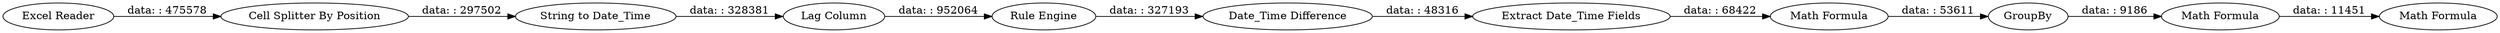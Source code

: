 digraph {
	"-4180609515639530609_92" [label="Date_Time Difference"]
	"-4180609515639530609_93" [label="Rule Engine"]
	"-4180609515639530609_86" [label="Cell Splitter By Position"]
	"-4180609515639530609_84" [label="String to Date_Time"]
	"-4180609515639530609_98" [label="Math Formula"]
	"-4180609515639530609_97" [label="Math Formula"]
	"-4180609515639530609_94" [label="Extract Date_Time Fields"]
	"-4180609515639530609_83" [label="Excel Reader"]
	"-4180609515639530609_91" [label="Lag Column"]
	"-4180609515639530609_96" [label="Math Formula"]
	"-4180609515639530609_95" [label=GroupBy]
	"-4180609515639530609_92" -> "-4180609515639530609_94" [label="data: : 48316"]
	"-4180609515639530609_91" -> "-4180609515639530609_93" [label="data: : 952064"]
	"-4180609515639530609_96" -> "-4180609515639530609_95" [label="data: : 53611"]
	"-4180609515639530609_97" -> "-4180609515639530609_98" [label="data: : 11451"]
	"-4180609515639530609_83" -> "-4180609515639530609_86" [label="data: : 475578"]
	"-4180609515639530609_86" -> "-4180609515639530609_84" [label="data: : 297502"]
	"-4180609515639530609_95" -> "-4180609515639530609_97" [label="data: : 9186"]
	"-4180609515639530609_84" -> "-4180609515639530609_91" [label="data: : 328381"]
	"-4180609515639530609_93" -> "-4180609515639530609_92" [label="data: : 327193"]
	"-4180609515639530609_94" -> "-4180609515639530609_96" [label="data: : 68422"]
	rankdir=LR
}
